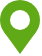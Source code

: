 <mxfile>
    <diagram id="ti-l7l-jG0XWoJGckdUE" name="ページ1">
        <mxGraphModel dx="102" dy="82" grid="0" gridSize="10" guides="1" tooltips="1" connect="1" arrows="1" fold="1" page="0" pageScale="1" pageWidth="827" pageHeight="1169" math="0" shadow="0">
            <root>
                <mxCell id="0"/>
                <mxCell id="1" parent="0"/>
                <mxCell id="2" value="" style="ellipse;whiteSpace=wrap;html=1;aspect=fixed;strokeColor=none;fillColor=#60a917;fontColor=#ffffff;" vertex="1" parent="1">
                    <mxGeometry width="20" height="20" as="geometry"/>
                </mxCell>
                <mxCell id="4" value="" style="triangle;whiteSpace=wrap;html=1;direction=south;fillColor=#60a917;fontColor=#ffffff;strokeColor=none;" vertex="1" parent="1">
                    <mxGeometry x="2" y="16" width="16" height="11" as="geometry"/>
                </mxCell>
                <mxCell id="6" value="" style="ellipse;whiteSpace=wrap;html=1;aspect=fixed;fillColor=#FFFFFF;fontColor=#333333;strokeColor=none;" vertex="1" parent="1">
                    <mxGeometry x="5" y="5" width="10" height="10" as="geometry"/>
                </mxCell>
            </root>
        </mxGraphModel>
    </diagram>
</mxfile>